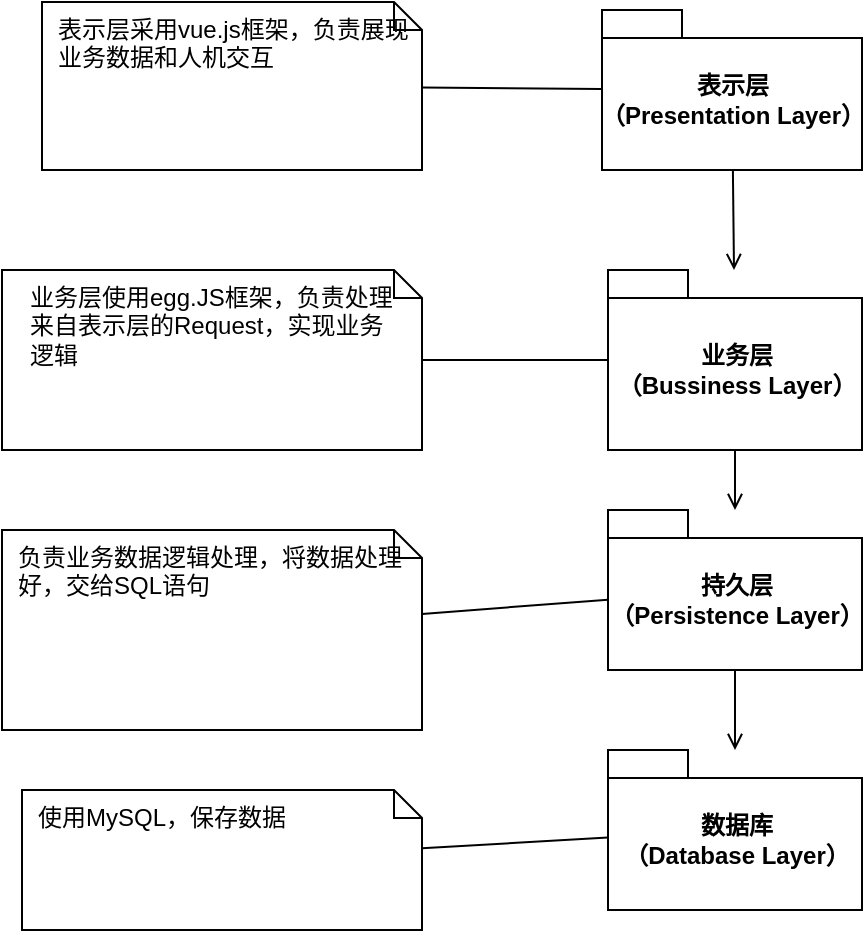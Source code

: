 <mxfile version="10.5.9" type="github"><diagram id="h7QU__j5kNM2Pl8VuJEF" name="Page-1"><mxGraphModel dx="840" dy="490" grid="1" gridSize="10" guides="1" tooltips="1" connect="1" arrows="1" fold="1" page="1" pageScale="1" pageWidth="827" pageHeight="1169" math="0" shadow="0"><root><mxCell id="0"/><mxCell id="1" parent="0"/><mxCell id="LXDZz-sLJW7m17OhPN9D-10" style="edgeStyle=none;rounded=0;orthogonalLoop=1;jettySize=auto;html=1;endArrow=open;endFill=0;" edge="1" parent="1" source="LXDZz-sLJW7m17OhPN9D-2" target="LXDZz-sLJW7m17OhPN9D-4"><mxGeometry relative="1" as="geometry"/></mxCell><mxCell id="LXDZz-sLJW7m17OhPN9D-14" style="edgeStyle=none;rounded=0;orthogonalLoop=1;jettySize=auto;html=1;endArrow=none;endFill=0;" edge="1" parent="1" source="LXDZz-sLJW7m17OhPN9D-2" target="LXDZz-sLJW7m17OhPN9D-13"><mxGeometry relative="1" as="geometry"><mxPoint x="280" y="270" as="targetPoint"/></mxGeometry></mxCell><mxCell id="LXDZz-sLJW7m17OhPN9D-2" value="业务层&lt;br&gt;（Bussiness Layer）&lt;br&gt;" style="shape=folder;fontStyle=1;spacingTop=10;tabWidth=40;tabHeight=14;tabPosition=left;html=1;" vertex="1" parent="1"><mxGeometry x="343" y="230" width="127" height="90" as="geometry"/></mxCell><mxCell id="LXDZz-sLJW7m17OhPN9D-8" style="rounded=0;orthogonalLoop=1;jettySize=auto;html=1;endArrow=none;endFill=0;" edge="1" parent="1" source="LXDZz-sLJW7m17OhPN9D-3" target="LXDZz-sLJW7m17OhPN9D-7"><mxGeometry relative="1" as="geometry"/></mxCell><mxCell id="LXDZz-sLJW7m17OhPN9D-9" style="edgeStyle=none;rounded=0;orthogonalLoop=1;jettySize=auto;html=1;endArrow=open;endFill=0;" edge="1" parent="1" source="LXDZz-sLJW7m17OhPN9D-3" target="LXDZz-sLJW7m17OhPN9D-2"><mxGeometry relative="1" as="geometry"/></mxCell><mxCell id="LXDZz-sLJW7m17OhPN9D-3" value="表示层&lt;br&gt;（P&lt;span&gt;resentation Layer&lt;/span&gt;）&lt;br&gt;" style="shape=folder;fontStyle=1;spacingTop=10;tabWidth=40;tabHeight=14;tabPosition=left;html=1;" vertex="1" parent="1"><mxGeometry x="340" y="100" width="130" height="80" as="geometry"/></mxCell><mxCell id="LXDZz-sLJW7m17OhPN9D-11" style="edgeStyle=none;rounded=0;orthogonalLoop=1;jettySize=auto;html=1;endArrow=open;endFill=0;" edge="1" parent="1" source="LXDZz-sLJW7m17OhPN9D-4" target="LXDZz-sLJW7m17OhPN9D-5"><mxGeometry relative="1" as="geometry"/></mxCell><mxCell id="LXDZz-sLJW7m17OhPN9D-16" style="edgeStyle=none;rounded=0;orthogonalLoop=1;jettySize=auto;html=1;endArrow=none;endFill=0;" edge="1" parent="1" source="LXDZz-sLJW7m17OhPN9D-4" target="LXDZz-sLJW7m17OhPN9D-15"><mxGeometry relative="1" as="geometry"/></mxCell><mxCell id="LXDZz-sLJW7m17OhPN9D-4" value="持久层&lt;br&gt;（P&lt;span&gt;ersistence Layer&lt;/span&gt;）&lt;br&gt;" style="shape=folder;fontStyle=1;spacingTop=10;tabWidth=40;tabHeight=14;tabPosition=left;html=1;" vertex="1" parent="1"><mxGeometry x="343" y="350" width="127" height="80" as="geometry"/></mxCell><mxCell id="LXDZz-sLJW7m17OhPN9D-18" style="edgeStyle=none;rounded=0;orthogonalLoop=1;jettySize=auto;html=1;endArrow=none;endFill=0;" edge="1" parent="1" source="LXDZz-sLJW7m17OhPN9D-5" target="LXDZz-sLJW7m17OhPN9D-17"><mxGeometry relative="1" as="geometry"/></mxCell><mxCell id="LXDZz-sLJW7m17OhPN9D-5" value="数据库&lt;br&gt;（Database Layer）&lt;br&gt;" style="shape=folder;fontStyle=1;spacingTop=10;tabWidth=40;tabHeight=14;tabPosition=left;html=1;" vertex="1" parent="1"><mxGeometry x="343" y="470" width="127" height="80" as="geometry"/></mxCell><mxCell id="LXDZz-sLJW7m17OhPN9D-7" value="表示层采用vue.js框架，负责展现业务数据和人机交互" style="shape=note;whiteSpace=wrap;html=1;size=14;verticalAlign=top;align=left;spacingTop=0;spacingLeft=6;spacingRight=6;" vertex="1" parent="1"><mxGeometry x="60" y="96" width="190" height="84" as="geometry"/></mxCell><mxCell id="LXDZz-sLJW7m17OhPN9D-13" value="业务层使用egg.JS框架，负责处理来自表示层的Request，实现业务逻辑" style="shape=note;whiteSpace=wrap;html=1;size=14;verticalAlign=top;align=left;spacingTop=0;spacingLeft=12;spacingRight=12;" vertex="1" parent="1"><mxGeometry x="40" y="230" width="210" height="90" as="geometry"/></mxCell><mxCell id="LXDZz-sLJW7m17OhPN9D-15" value="负责业务数据逻辑处理，将数据处理好，交给SQL语句" style="shape=note;whiteSpace=wrap;html=1;size=14;verticalAlign=top;align=left;spacingTop=0;spacingLeft=6;spacingRight=6;" vertex="1" parent="1"><mxGeometry x="40" y="360" width="210" height="100" as="geometry"/></mxCell><mxCell id="LXDZz-sLJW7m17OhPN9D-17" value="使用MySQL，保存数据" style="shape=note;whiteSpace=wrap;html=1;size=14;verticalAlign=top;align=left;spacingTop=0;spacingLeft=6;spacingRight=6;" vertex="1" parent="1"><mxGeometry x="50" y="490" width="200" height="70" as="geometry"/></mxCell></root></mxGraphModel></diagram></mxfile>